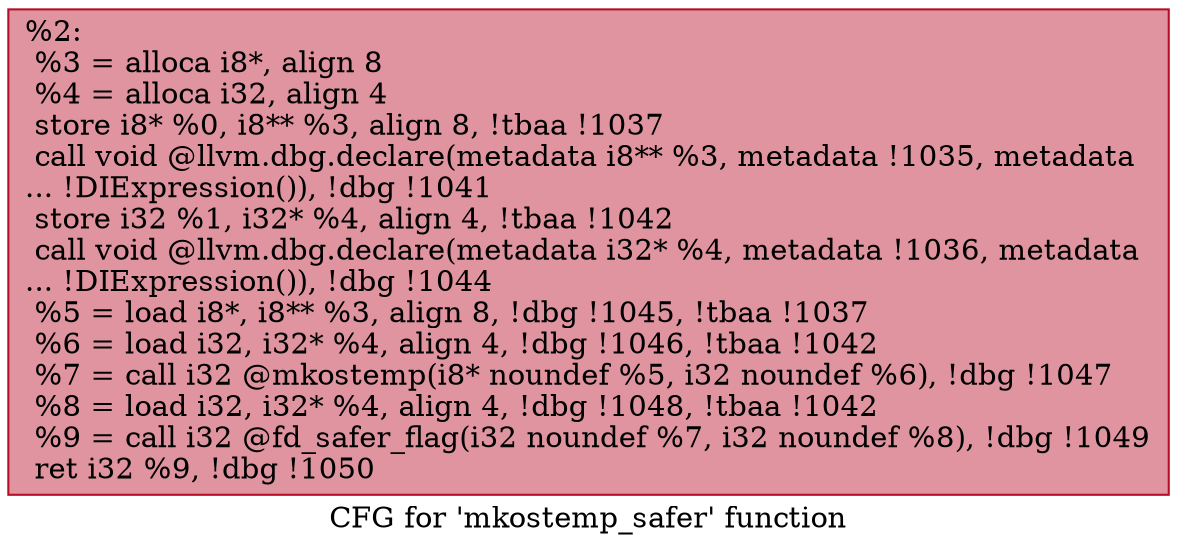 digraph "CFG for 'mkostemp_safer' function" {
	label="CFG for 'mkostemp_safer' function";

	Node0xd888a0 [shape=record,color="#b70d28ff", style=filled, fillcolor="#b70d2870",label="{%2:\l  %3 = alloca i8*, align 8\l  %4 = alloca i32, align 4\l  store i8* %0, i8** %3, align 8, !tbaa !1037\l  call void @llvm.dbg.declare(metadata i8** %3, metadata !1035, metadata\l... !DIExpression()), !dbg !1041\l  store i32 %1, i32* %4, align 4, !tbaa !1042\l  call void @llvm.dbg.declare(metadata i32* %4, metadata !1036, metadata\l... !DIExpression()), !dbg !1044\l  %5 = load i8*, i8** %3, align 8, !dbg !1045, !tbaa !1037\l  %6 = load i32, i32* %4, align 4, !dbg !1046, !tbaa !1042\l  %7 = call i32 @mkostemp(i8* noundef %5, i32 noundef %6), !dbg !1047\l  %8 = load i32, i32* %4, align 4, !dbg !1048, !tbaa !1042\l  %9 = call i32 @fd_safer_flag(i32 noundef %7, i32 noundef %8), !dbg !1049\l  ret i32 %9, !dbg !1050\l}"];
}
